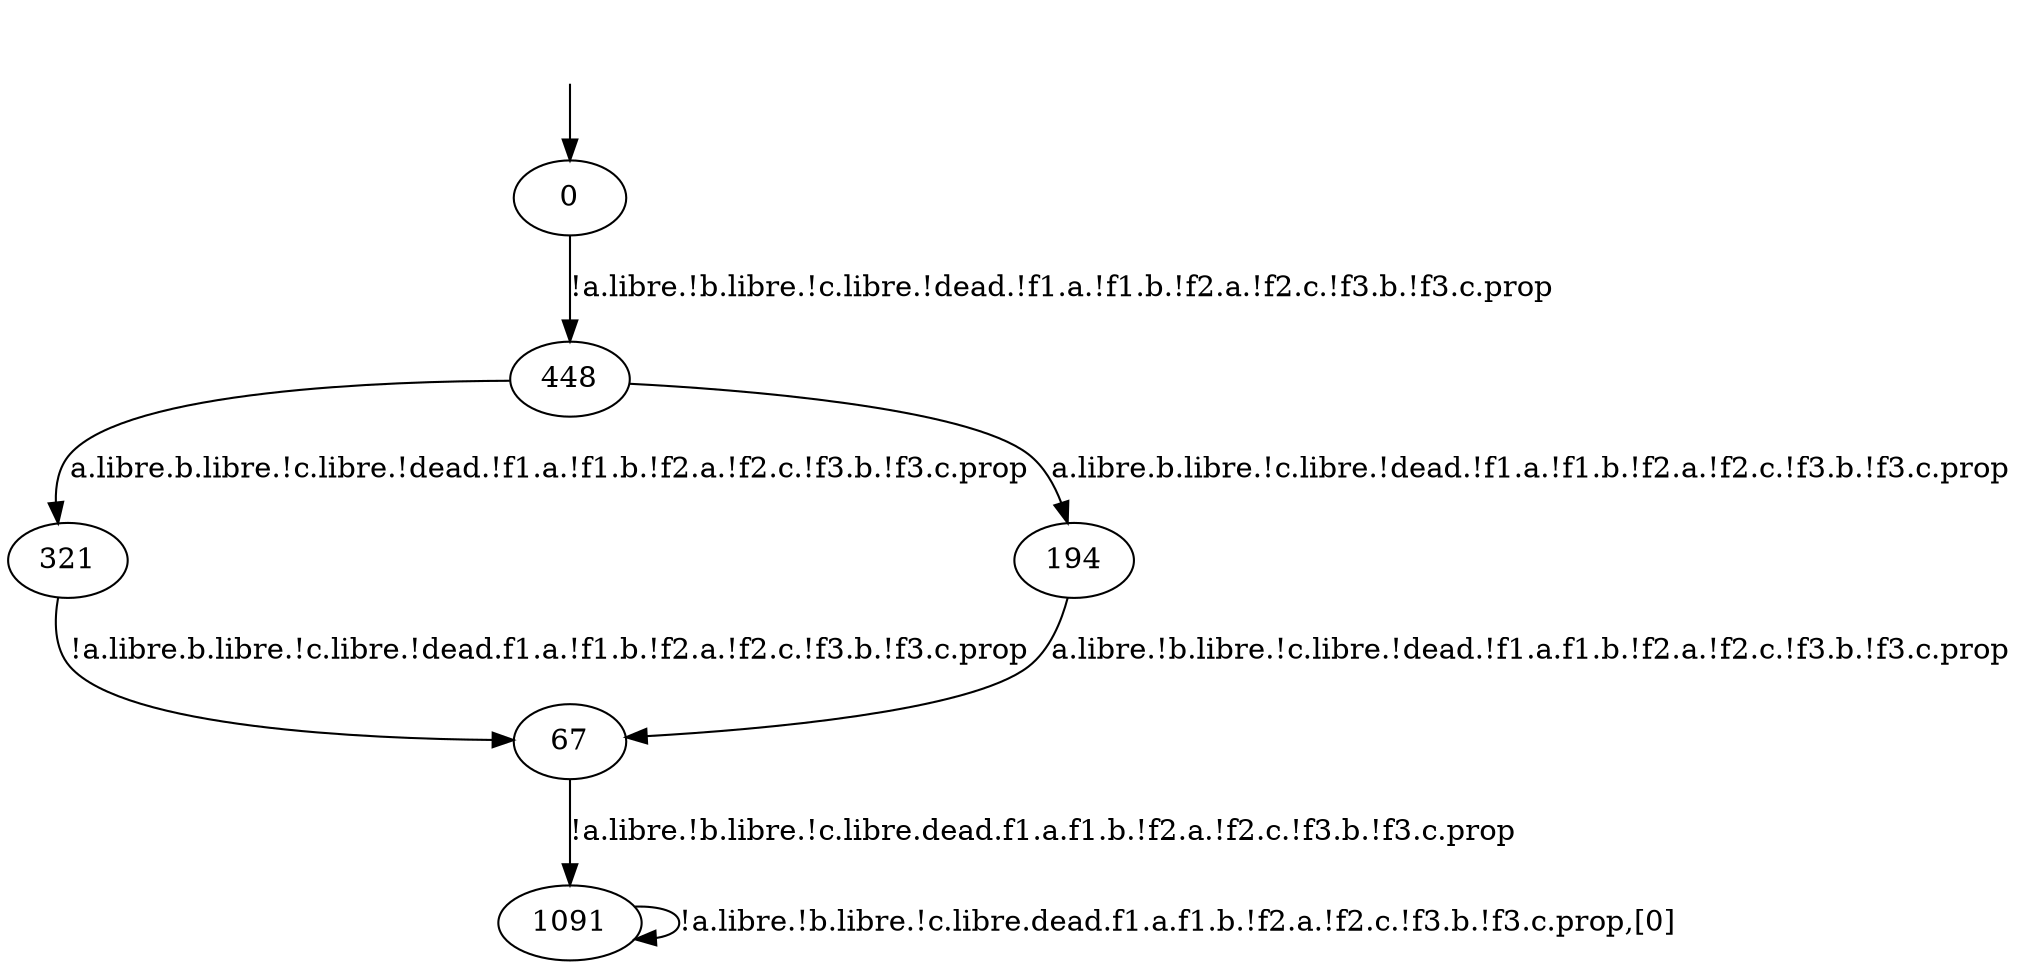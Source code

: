 digraph system {
_0[label="", shape=none ];
_0->0;
1091->1091 [label= "!a.libre.!b.libre.!c.libre.dead.f1.a.f1.b.!f2.a.!f2.c.!f3.b.!f3.c.prop,[0]"];
67->1091 [label= "!a.libre.!b.libre.!c.libre.dead.f1.a.f1.b.!f2.a.!f2.c.!f3.b.!f3.c.prop"];
321->67 [label= "!a.libre.b.libre.!c.libre.!dead.f1.a.!f1.b.!f2.a.!f2.c.!f3.b.!f3.c.prop"];
194->67 [label= "a.libre.!b.libre.!c.libre.!dead.!f1.a.f1.b.!f2.a.!f2.c.!f3.b.!f3.c.prop"];
448->321 [label= "a.libre.b.libre.!c.libre.!dead.!f1.a.!f1.b.!f2.a.!f2.c.!f3.b.!f3.c.prop"];
448->194 [label= "a.libre.b.libre.!c.libre.!dead.!f1.a.!f1.b.!f2.a.!f2.c.!f3.b.!f3.c.prop"];
0->448 [label= "!a.libre.!b.libre.!c.libre.!dead.!f1.a.!f1.b.!f2.a.!f2.c.!f3.b.!f3.c.prop"];
}
